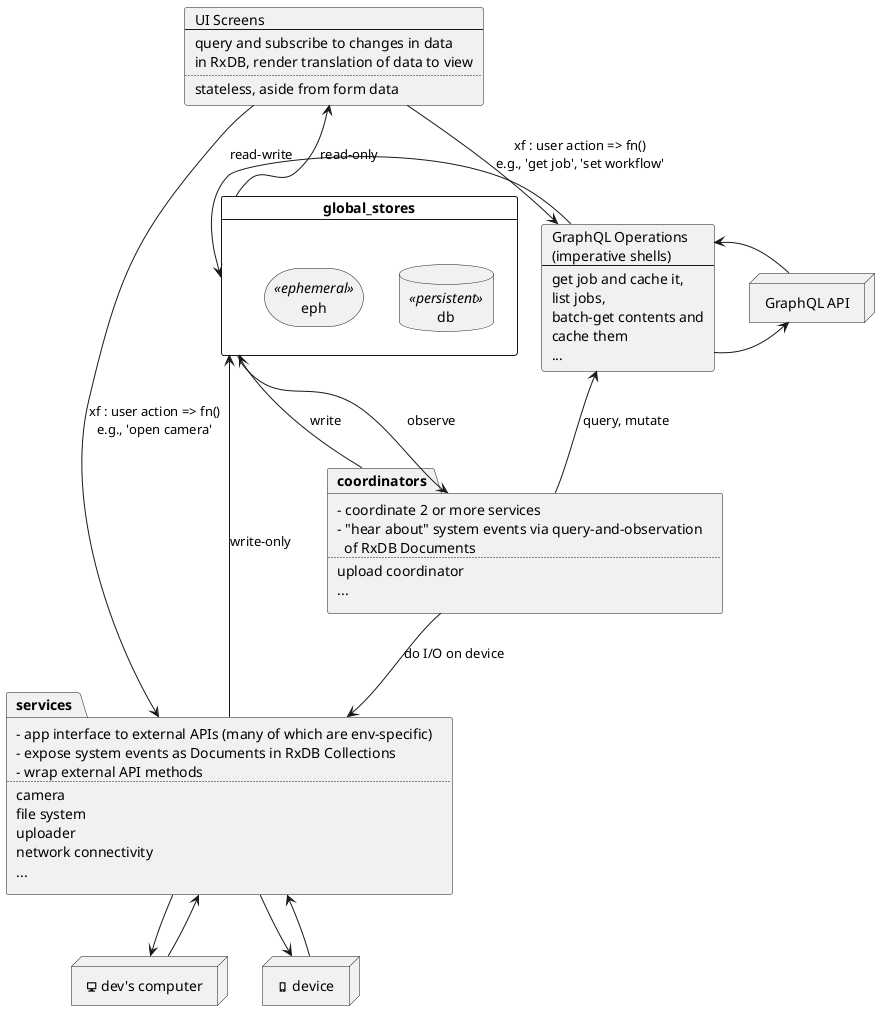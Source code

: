 @startuml architecture-overview

card global_stores {
  database db <<persistent>>
  storage eph <<ephemeral>>
}

card graphql_operations [
  GraphQL Operations
  (imperative shells)
  ---
  get job and cache it,
  list jobs,
  batch-get contents and
  cache them
  ...
]

card screens [
  UI Screens
  ---
  query and subscribe to changes in data
  in RxDB, render translation of data to view
  ....
  stateless, aside from form data
]

package services [
  - app interface to external APIs (many of which are env-specific)
  - expose system events as Documents in RxDB Collections
  - wrap external API methods
  ....
  camera
  file system
  uploader
  network connectivity
  ...
]

package coordinators [
  - coordinate 2 or more services
  - "hear about" system events via query-and-observation
    of RxDB Documents
  ....
  upload coordinator
  ...
]

node "<&monitor> dev's computer" as computer
node "<&phone> device" as device
node "GraphQL API" as gql

graphql_operations -left-> global_stores : "read-write"
graphql_operations -right-> gql
graphql_operations <-right- gql

screens <-- global_stores : "read-only"
screens -> graphql_operations : "xf : user action => fn()\ne.g., 'get job', 'set workflow'"
screens --> services : "xf : user action => fn()\ne.g., 'open camera'"

services ---> global_stores : "write-only"
computer <-up- services
computer -up-> services
device <-up- services
device -up-> services

coordinators -down-> services : "do I/O on device"
global_stores <-down- coordinators : "write"
global_stores -down-> coordinators : "observe"
graphql_operations <-down- coordinators : "query, mutate"


@enduml